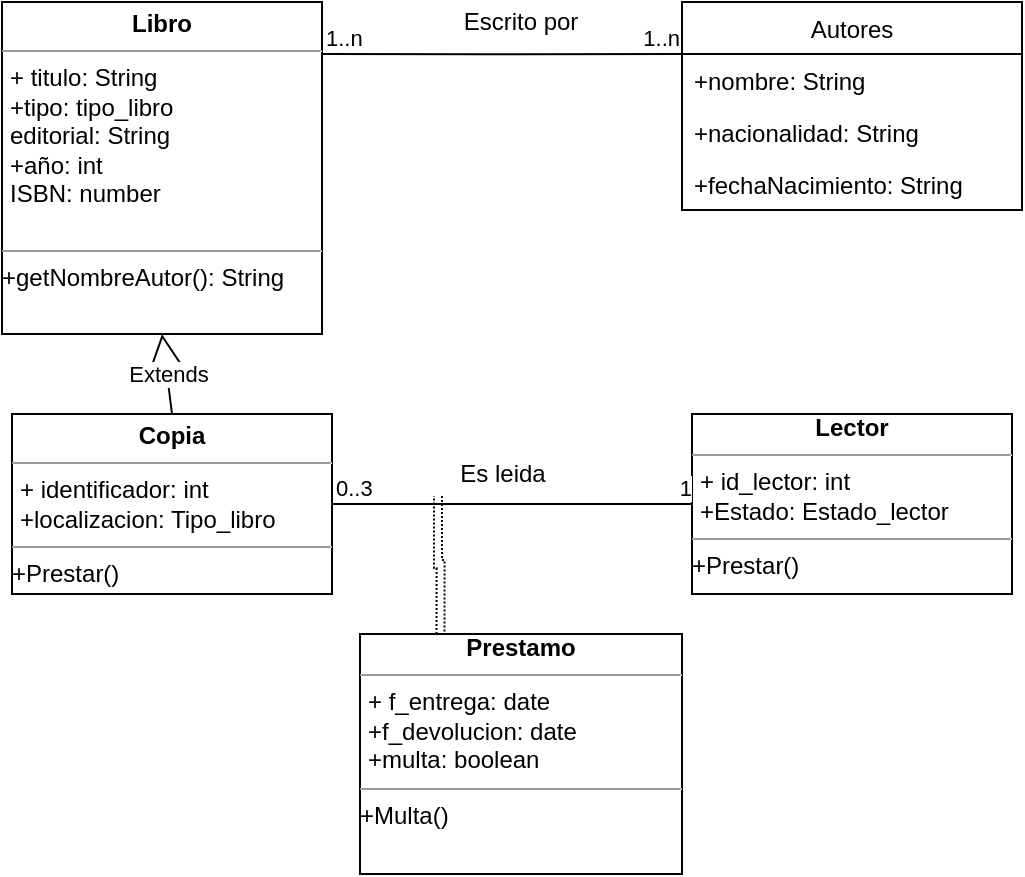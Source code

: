 <mxfile version="14.3.2" type="github">
  <diagram id="dhVzimgvwd_3G-FnffYW" name="Page-1">
    <mxGraphModel dx="1350" dy="831" grid="1" gridSize="10" guides="1" tooltips="1" connect="1" arrows="1" fold="1" page="1" pageScale="1" pageWidth="827" pageHeight="1169" math="0" shadow="0">
      <root>
        <mxCell id="0" />
        <mxCell id="1" parent="0" />
        <mxCell id="PTCs3KI0a5bu2h6zc9eD-10" value="Autores" style="swimlane;fontStyle=0;childLayout=stackLayout;horizontal=1;startSize=26;fillColor=none;horizontalStack=0;resizeParent=1;resizeParentMax=0;resizeLast=0;collapsible=1;marginBottom=0;" vertex="1" parent="1">
          <mxGeometry x="460" y="164" width="170" height="104" as="geometry" />
        </mxCell>
        <mxCell id="PTCs3KI0a5bu2h6zc9eD-11" value="+nombre: String" style="text;strokeColor=none;fillColor=none;align=left;verticalAlign=top;spacingLeft=4;spacingRight=4;overflow=hidden;rotatable=0;points=[[0,0.5],[1,0.5]];portConstraint=eastwest;" vertex="1" parent="PTCs3KI0a5bu2h6zc9eD-10">
          <mxGeometry y="26" width="170" height="26" as="geometry" />
        </mxCell>
        <mxCell id="PTCs3KI0a5bu2h6zc9eD-12" value="+nacionalidad: String" style="text;strokeColor=none;fillColor=none;align=left;verticalAlign=top;spacingLeft=4;spacingRight=4;overflow=hidden;rotatable=0;points=[[0,0.5],[1,0.5]];portConstraint=eastwest;" vertex="1" parent="PTCs3KI0a5bu2h6zc9eD-10">
          <mxGeometry y="52" width="170" height="26" as="geometry" />
        </mxCell>
        <mxCell id="PTCs3KI0a5bu2h6zc9eD-13" value="+fechaNacimiento: String" style="text;strokeColor=none;fillColor=none;align=left;verticalAlign=top;spacingLeft=4;spacingRight=4;overflow=hidden;rotatable=0;points=[[0,0.5],[1,0.5]];portConstraint=eastwest;" vertex="1" parent="PTCs3KI0a5bu2h6zc9eD-10">
          <mxGeometry y="78" width="170" height="26" as="geometry" />
        </mxCell>
        <mxCell id="PTCs3KI0a5bu2h6zc9eD-20" value="Extends" style="endArrow=block;endSize=16;endFill=0;html=1;entryX=0.5;entryY=1;entryDx=0;entryDy=0;" edge="1" parent="1" target="PTCs3KI0a5bu2h6zc9eD-29">
          <mxGeometry width="160" relative="1" as="geometry">
            <mxPoint x="205" y="370" as="sourcePoint" />
            <mxPoint x="467.148" y="804" as="targetPoint" />
          </mxGeometry>
        </mxCell>
        <mxCell id="PTCs3KI0a5bu2h6zc9eD-22" value="&lt;p style=&quot;margin: 0px ; margin-top: 4px ; text-align: center&quot;&gt;&lt;b&gt;Copia&lt;/b&gt;&lt;br&gt;&lt;/p&gt;&lt;hr size=&quot;1&quot;&gt;&lt;p style=&quot;margin: 0px ; margin-left: 4px&quot;&gt;+ identificador: int&lt;/p&gt;&lt;p style=&quot;margin: 0px ; margin-left: 4px&quot;&gt;+localizacion: Tipo_libro&lt;br&gt;&lt;/p&gt;&lt;hr size=&quot;1&quot;&gt;+Prestar()" style="verticalAlign=top;align=left;overflow=fill;fontSize=12;fontFamily=Helvetica;html=1;" vertex="1" parent="1">
          <mxGeometry x="125" y="370" width="160" height="90" as="geometry" />
        </mxCell>
        <mxCell id="PTCs3KI0a5bu2h6zc9eD-28" value="&lt;div align=&quot;center&quot;&gt;&lt;b&gt;Lector&lt;/b&gt;&lt;/div&gt;&lt;hr size=&quot;1&quot;&gt;&lt;p style=&quot;margin: 0px ; margin-left: 4px&quot;&gt;+ id_lector: int&lt;br&gt;&lt;/p&gt;&lt;p style=&quot;margin: 0px ; margin-left: 4px&quot;&gt;+Estado: Estado_lector&lt;br&gt;&lt;/p&gt;&lt;hr size=&quot;1&quot;&gt;+Prestar()" style="verticalAlign=top;align=left;overflow=fill;fontSize=12;fontFamily=Helvetica;html=1;" vertex="1" parent="1">
          <mxGeometry x="465" y="370" width="160" height="90" as="geometry" />
        </mxCell>
        <mxCell id="PTCs3KI0a5bu2h6zc9eD-29" value="&lt;p style=&quot;margin: 0px ; margin-top: 4px ; text-align: center&quot;&gt;&lt;b&gt;Libro&lt;br&gt;&lt;/b&gt;&lt;/p&gt;&lt;hr size=&quot;1&quot;&gt;&lt;p style=&quot;margin: 0px ; margin-left: 4px&quot;&gt;+ titulo: String&lt;br&gt;&lt;/p&gt;&lt;p style=&quot;margin: 0px ; margin-left: 4px&quot;&gt;+tipo: tipo_libro&lt;/p&gt;&lt;p style=&quot;margin: 0px ; margin-left: 4px&quot;&gt;editorial: String&lt;/p&gt;&lt;p style=&quot;margin: 0px ; margin-left: 4px&quot;&gt;+año: int&lt;/p&gt;&lt;p style=&quot;margin: 0px ; margin-left: 4px&quot;&gt;ISBN: number&lt;br&gt;&lt;/p&gt;&lt;p style=&quot;margin: 0px ; margin-left: 4px&quot;&gt;&lt;br&gt;&lt;/p&gt;&lt;hr size=&quot;1&quot;&gt;+getNombreAutor(): String" style="verticalAlign=top;align=left;overflow=fill;fontSize=12;fontFamily=Helvetica;html=1;" vertex="1" parent="1">
          <mxGeometry x="120" y="164" width="160" height="166" as="geometry" />
        </mxCell>
        <mxCell id="PTCs3KI0a5bu2h6zc9eD-30" value="" style="endArrow=none;html=1;edgeStyle=orthogonalEdgeStyle;entryX=0;entryY=0.25;entryDx=0;entryDy=0;exitX=1;exitY=0.157;exitDx=0;exitDy=0;exitPerimeter=0;" edge="1" parent="1" source="PTCs3KI0a5bu2h6zc9eD-29" target="PTCs3KI0a5bu2h6zc9eD-10">
          <mxGeometry relative="1" as="geometry">
            <mxPoint x="280" y="180" as="sourcePoint" />
            <mxPoint x="440" y="180" as="targetPoint" />
          </mxGeometry>
        </mxCell>
        <mxCell id="PTCs3KI0a5bu2h6zc9eD-31" value="1..n" style="edgeLabel;resizable=0;html=1;align=left;verticalAlign=bottom;" connectable="0" vertex="1" parent="PTCs3KI0a5bu2h6zc9eD-30">
          <mxGeometry x="-1" relative="1" as="geometry" />
        </mxCell>
        <mxCell id="PTCs3KI0a5bu2h6zc9eD-32" value="1..n" style="edgeLabel;resizable=0;html=1;align=right;verticalAlign=bottom;" connectable="0" vertex="1" parent="PTCs3KI0a5bu2h6zc9eD-30">
          <mxGeometry x="1" relative="1" as="geometry" />
        </mxCell>
        <mxCell id="PTCs3KI0a5bu2h6zc9eD-33" value="Escrito por" style="text;html=1;align=center;verticalAlign=middle;resizable=0;points=[];autosize=1;" vertex="1" parent="1">
          <mxGeometry x="344" y="164" width="70" height="20" as="geometry" />
        </mxCell>
        <mxCell id="PTCs3KI0a5bu2h6zc9eD-34" value="" style="endArrow=none;html=1;edgeStyle=orthogonalEdgeStyle;exitX=1;exitY=0.5;exitDx=0;exitDy=0;" edge="1" parent="1" source="PTCs3KI0a5bu2h6zc9eD-22" target="PTCs3KI0a5bu2h6zc9eD-28">
          <mxGeometry relative="1" as="geometry">
            <mxPoint x="289" y="420.062" as="sourcePoint" />
            <mxPoint x="480" y="415" as="targetPoint" />
          </mxGeometry>
        </mxCell>
        <mxCell id="PTCs3KI0a5bu2h6zc9eD-35" value="0..3" style="edgeLabel;resizable=0;html=1;align=left;verticalAlign=bottom;" connectable="0" vertex="1" parent="PTCs3KI0a5bu2h6zc9eD-34">
          <mxGeometry x="-1" relative="1" as="geometry" />
        </mxCell>
        <mxCell id="PTCs3KI0a5bu2h6zc9eD-36" value="1" style="edgeLabel;resizable=0;html=1;align=right;verticalAlign=bottom;" connectable="0" vertex="1" parent="PTCs3KI0a5bu2h6zc9eD-34">
          <mxGeometry x="1" relative="1" as="geometry" />
        </mxCell>
        <mxCell id="PTCs3KI0a5bu2h6zc9eD-37" value="Es leida" style="text;html=1;align=center;verticalAlign=middle;resizable=0;points=[];autosize=1;" vertex="1" parent="1">
          <mxGeometry x="340" y="390" width="60" height="20" as="geometry" />
        </mxCell>
        <mxCell id="PTCs3KI0a5bu2h6zc9eD-39" style="edgeStyle=orthogonalEdgeStyle;rounded=0;orthogonalLoop=1;jettySize=auto;html=1;exitX=0.25;exitY=0;exitDx=0;exitDy=0;entryX=-0.033;entryY=1.05;entryDx=0;entryDy=0;entryPerimeter=0;dashed=1;dashPattern=1 1;shape=link;" edge="1" parent="1" source="PTCs3KI0a5bu2h6zc9eD-38" target="PTCs3KI0a5bu2h6zc9eD-37">
          <mxGeometry relative="1" as="geometry" />
        </mxCell>
        <mxCell id="PTCs3KI0a5bu2h6zc9eD-38" value="&lt;div align=&quot;center&quot;&gt;&lt;b&gt;Prestamo&lt;/b&gt;&lt;/div&gt;&lt;hr size=&quot;1&quot;&gt;&lt;p style=&quot;margin: 0px ; margin-left: 4px&quot;&gt;+ f_entrega: date&lt;br&gt;&lt;/p&gt;&lt;p style=&quot;margin: 0px ; margin-left: 4px&quot;&gt;+f_devolucion: date&lt;/p&gt;&lt;p style=&quot;margin: 0px ; margin-left: 4px&quot;&gt;+multa: boolean&lt;br&gt;&lt;/p&gt;&lt;hr size=&quot;1&quot;&gt;+Multa()" style="verticalAlign=top;align=left;overflow=fill;fontSize=12;fontFamily=Helvetica;html=1;" vertex="1" parent="1">
          <mxGeometry x="299" y="480" width="161" height="120" as="geometry" />
        </mxCell>
      </root>
    </mxGraphModel>
  </diagram>
</mxfile>
